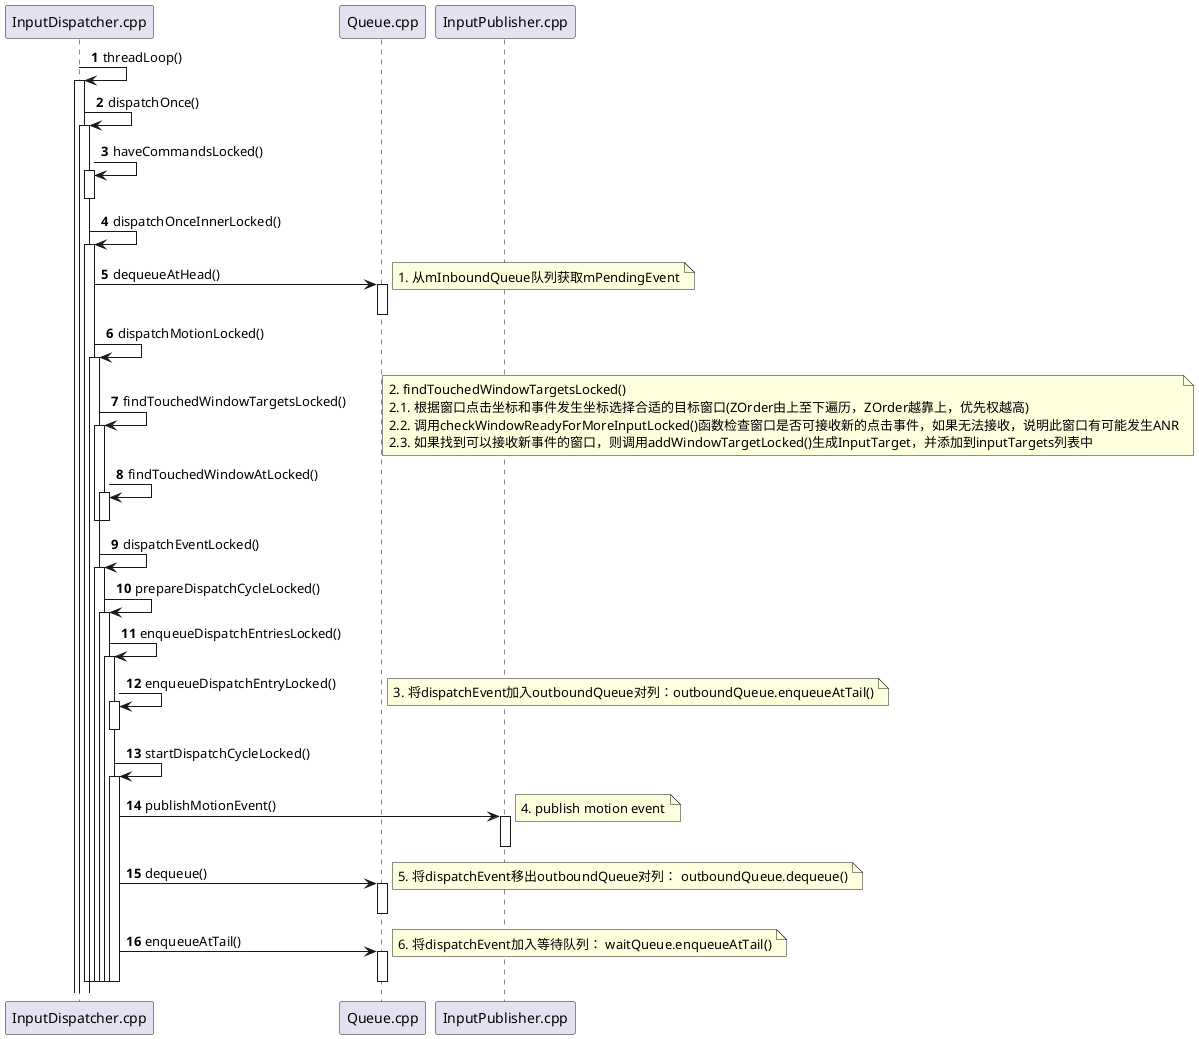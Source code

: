 @startuml
'https://plantuml.com/sequence-diagram

autonumber

InputDispatcher.cpp -> InputDispatcher.cpp: threadLoop()
activate InputDispatcher.cpp
InputDispatcher.cpp -> InputDispatcher.cpp: dispatchOnce()
activate InputDispatcher.cpp
InputDispatcher.cpp -> InputDispatcher.cpp: haveCommandsLocked()
activate InputDispatcher.cpp
deactivate InputDispatcher.cpp
InputDispatcher.cpp -> InputDispatcher.cpp: dispatchOnceInnerLocked()
activate InputDispatcher.cpp
InputDispatcher.cpp -> Queue.cpp: dequeueAtHead()
activate Queue.cpp
deactivate Queue.cpp
note right: 1. 从mInboundQueue队列获取mPendingEvent
InputDispatcher.cpp -> InputDispatcher.cpp: dispatchMotionLocked()
activate InputDispatcher.cpp
InputDispatcher.cpp -> InputDispatcher.cpp: findTouchedWindowTargetsLocked()
activate InputDispatcher.cpp
note right
2. findTouchedWindowTargetsLocked()
2.1. 根据窗口点击坐标和事件发生坐标选择合适的目标窗口(ZOrder由上至下遍历，ZOrder越靠上，优先权越高)
2.2. 调用checkWindowReadyForMoreInputLocked()函数检查窗口是否可接收新的点击事件，如果无法接收，说明此窗口有可能发生ANR
2.3. 如果找到可以接收新事件的窗口，则调用addWindowTargetLocked()生成InputTarget，并添加到inputTargets列表中
end note

InputDispatcher.cpp -> InputDispatcher.cpp: findTouchedWindowAtLocked()
activate InputDispatcher.cpp
deactivate InputDispatcher.cpp

deactivate InputDispatcher.cpp


InputDispatcher.cpp -> InputDispatcher.cpp: dispatchEventLocked()
activate InputDispatcher.cpp

InputDispatcher.cpp -> InputDispatcher.cpp: prepareDispatchCycleLocked()
activate InputDispatcher.cpp

InputDispatcher.cpp -> InputDispatcher.cpp: enqueueDispatchEntriesLocked()
activate InputDispatcher.cpp

InputDispatcher.cpp -> InputDispatcher.cpp: enqueueDispatchEntryLocked()
activate InputDispatcher.cpp
deactivate InputDispatcher.cpp
note right: 3. 将dispatchEvent加入outboundQueue对列：outboundQueue.enqueueAtTail()

InputDispatcher.cpp -> InputDispatcher.cpp: startDispatchCycleLocked()
activate InputDispatcher.cpp
InputDispatcher.cpp -> InputPublisher.cpp: publishMotionEvent()
note right: 4. publish motion event
activate InputPublisher.cpp
deactivate InputPublisher.cpp
InputDispatcher.cpp -> Queue.cpp: dequeue()
activate Queue.cpp
deactivate Queue.cpp
note right: 5. 将dispatchEvent移出outboundQueue对列： outboundQueue.dequeue()
InputDispatcher.cpp -> Queue.cpp: enqueueAtTail()
activate Queue.cpp
deactivate Queue.cpp
note right: 6. 将dispatchEvent加入等待队列： waitQueue.enqueueAtTail()

deactivate InputDispatcher.cpp
deactivate InputDispatcher.cpp
deactivate InputDispatcher.cpp
deactivate InputDispatcher.cpp
deactivate InputDispatcher.cpp
deactivate InputDispatcher.cpp


@enduml
